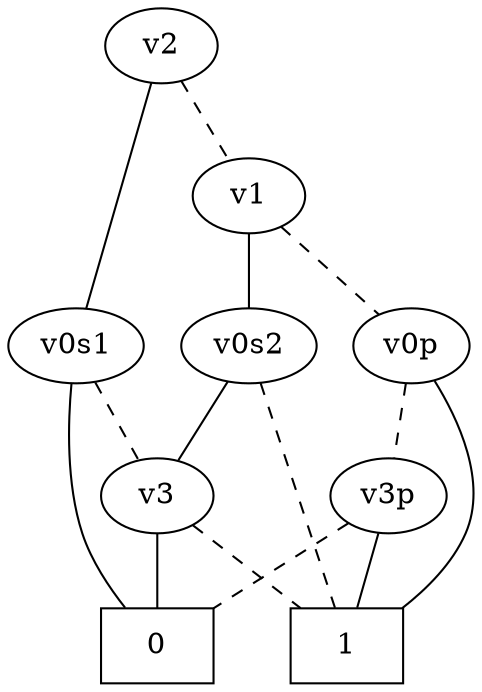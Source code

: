 graph BDD_Tree {
	 node1 [label="v2"];
	 node2 [label="v0s1"];
	 node1 -- node2 [style=solid];
	 node7 [label="v1"];
	 node1 -- node7 [style=dashed];
	 node15 [label="0",shape=box];
	 node2 -- node15 [style=solid];
	 node9 [label="v3"];
	 node2 -- node9 [style=dashed];
	 node15 [label="0",shape=box];
	 node9 -- node15 [style=solid];
	 node17 [label="1",shape=box];
	 node9 -- node17 [style=dashed];
	 node8 [label="v0s2"];
	 node7 -- node8 [style=solid];
	 node13 [label="v0p"];
	 node7 -- node13 [style=dashed];
	 node9 [label="v3"];
	 node8 -- node9 [style=solid];
	 node17 [label="1",shape=box];
	 node8 -- node17 [style=dashed];
	 node14 [label="v3p"];
	 node13 -- node14 [style=dashed];
	 node17 [label="1",shape=box];
	 node13 -- node17 [style=solid];
	 node15 [label="0",shape=box];
	 node14 -- node15 [style=dashed];
	 node17 [label="1",shape=box];
	 node14 -- node17 [style=solid];
}
